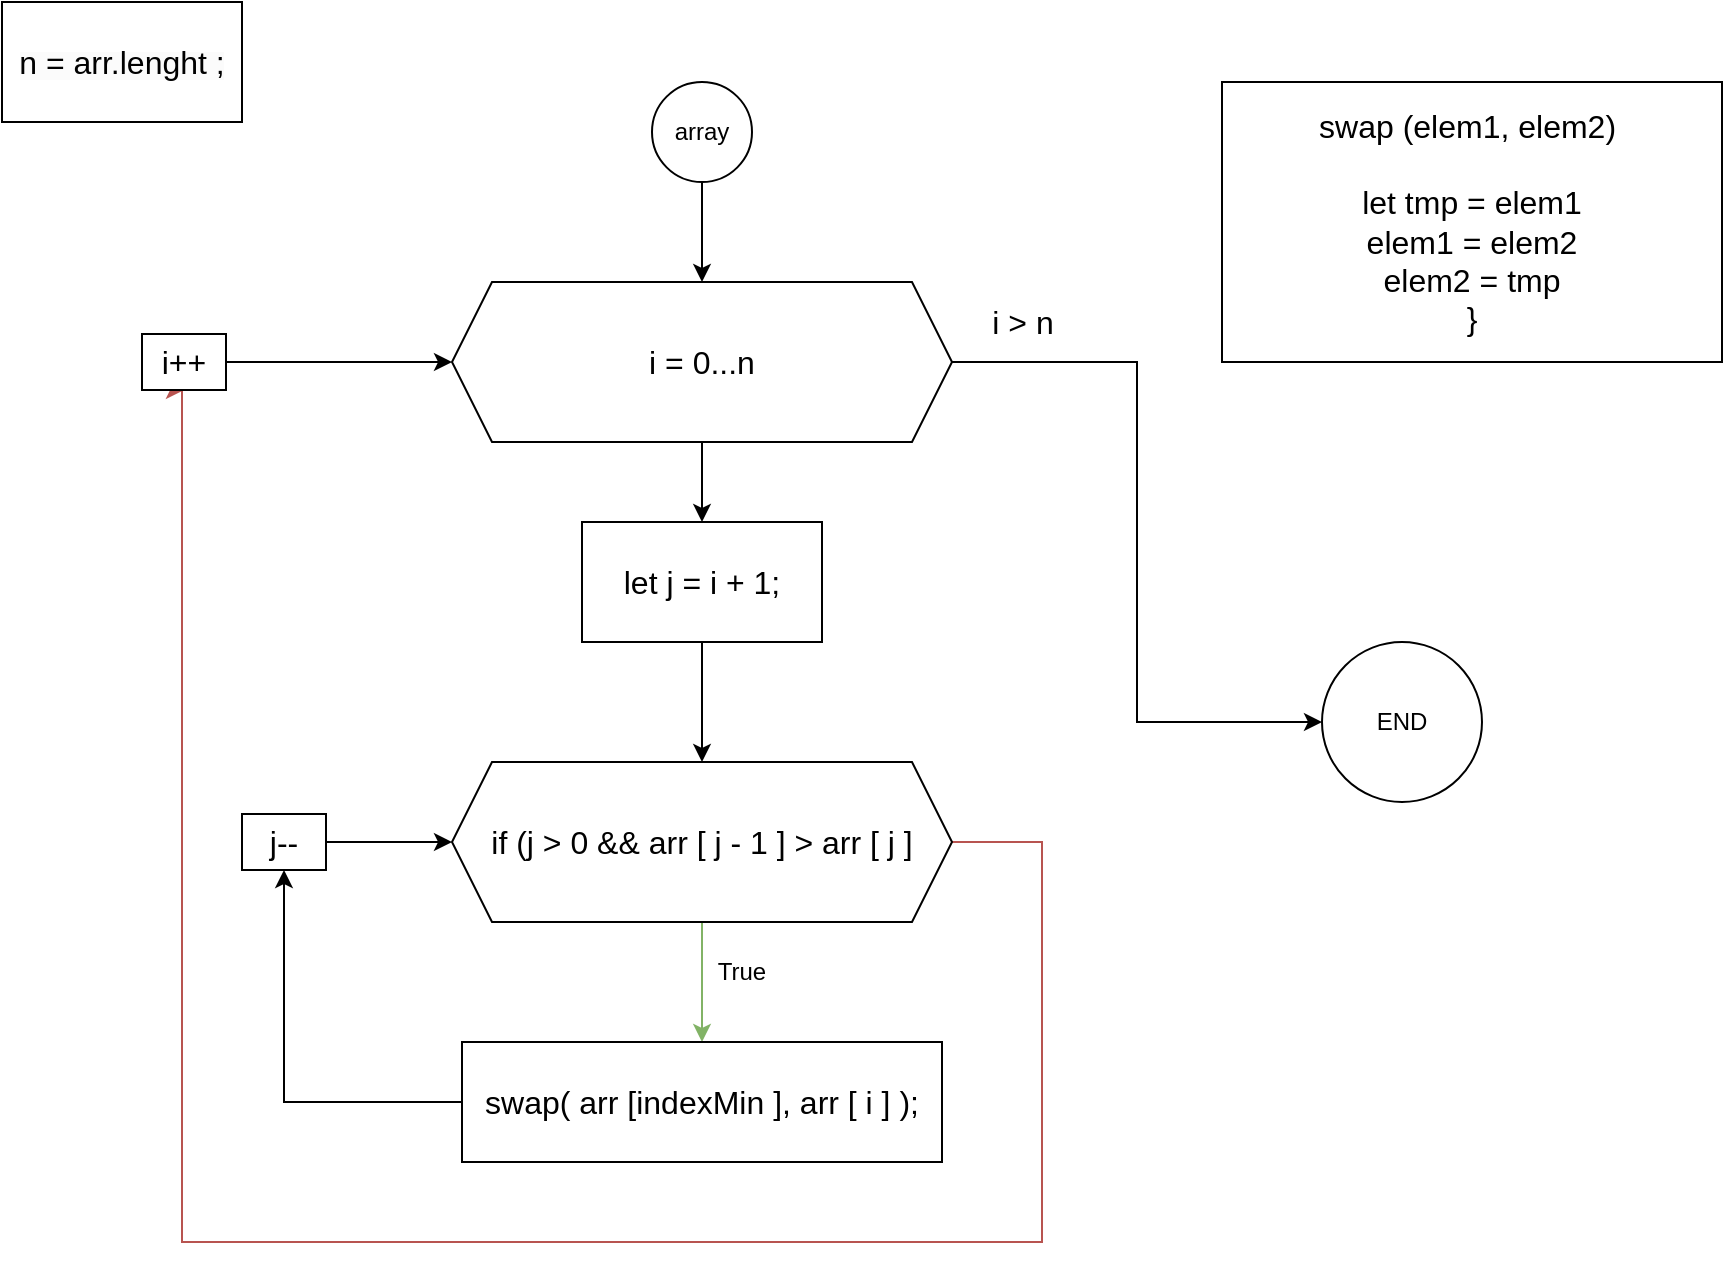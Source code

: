 <mxfile version="20.8.16" type="device"><diagram name="Page-1" id="5Ge_WHd2XQlD2_oJV5_d"><mxGraphModel dx="927" dy="978" grid="1" gridSize="10" guides="1" tooltips="1" connect="1" arrows="1" fold="1" page="1" pageScale="1" pageWidth="700" pageHeight="1000" math="0" shadow="0"><root><mxCell id="0"/><mxCell id="1" parent="0"/><mxCell id="tasrW_ICbHL22Nf1-ixn-5" value="" style="edgeStyle=orthogonalEdgeStyle;rounded=0;orthogonalLoop=1;jettySize=auto;html=1;" edge="1" parent="1" source="tasrW_ICbHL22Nf1-ixn-2" target="tasrW_ICbHL22Nf1-ixn-4"><mxGeometry relative="1" as="geometry"/></mxCell><mxCell id="tasrW_ICbHL22Nf1-ixn-2" value="array" style="ellipse;whiteSpace=wrap;html=1;aspect=fixed;strokeWidth=1;labelBackgroundColor=none;" vertex="1" parent="1"><mxGeometry x="325" y="40" width="50" height="50" as="geometry"/></mxCell><mxCell id="tasrW_ICbHL22Nf1-ixn-3" value="&lt;span style=&quot;color: rgb(0, 0, 0); font-family: Helvetica; font-style: normal; font-variant-ligatures: normal; font-variant-caps: normal; font-weight: 400; letter-spacing: normal; orphans: 2; text-align: center; text-indent: 0px; text-transform: none; widows: 2; word-spacing: 0px; -webkit-text-stroke-width: 0px; background-color: rgb(251, 251, 251); text-decoration-thickness: initial; text-decoration-style: initial; text-decoration-color: initial; float: none; display: inline !important;&quot;&gt;&lt;font style=&quot;font-size: 16px;&quot;&gt;n = arr.lenght ;&lt;/font&gt;&lt;/span&gt;" style="rounded=0;whiteSpace=wrap;html=1;" vertex="1" parent="1"><mxGeometry width="120" height="60" as="geometry"/></mxCell><mxCell id="tasrW_ICbHL22Nf1-ixn-7" value="" style="edgeStyle=orthogonalEdgeStyle;rounded=0;orthogonalLoop=1;jettySize=auto;html=1;" edge="1" parent="1" source="tasrW_ICbHL22Nf1-ixn-4" target="tasrW_ICbHL22Nf1-ixn-6"><mxGeometry relative="1" as="geometry"/></mxCell><mxCell id="tasrW_ICbHL22Nf1-ixn-22" style="edgeStyle=orthogonalEdgeStyle;rounded=0;orthogonalLoop=1;jettySize=auto;html=1;entryX=0;entryY=0.5;entryDx=0;entryDy=0;fontSize=16;" edge="1" parent="1" source="tasrW_ICbHL22Nf1-ixn-4" target="tasrW_ICbHL22Nf1-ixn-21"><mxGeometry relative="1" as="geometry"/></mxCell><mxCell id="tasrW_ICbHL22Nf1-ixn-4" value="&lt;font style=&quot;font-size: 16px;&quot;&gt;i = 0...n&lt;/font&gt;" style="shape=hexagon;perimeter=hexagonPerimeter2;whiteSpace=wrap;html=1;fixedSize=1;strokeWidth=1;labelBackgroundColor=none;" vertex="1" parent="1"><mxGeometry x="225" y="140" width="250" height="80" as="geometry"/></mxCell><mxCell id="tasrW_ICbHL22Nf1-ixn-10" value="" style="edgeStyle=orthogonalEdgeStyle;rounded=0;orthogonalLoop=1;jettySize=auto;html=1;" edge="1" parent="1" source="tasrW_ICbHL22Nf1-ixn-6" target="tasrW_ICbHL22Nf1-ixn-9"><mxGeometry relative="1" as="geometry"/></mxCell><mxCell id="tasrW_ICbHL22Nf1-ixn-6" value="&lt;font style=&quot;font-size: 16px;&quot;&gt;let j = i + 1;&lt;/font&gt;" style="rounded=0;whiteSpace=wrap;html=1;" vertex="1" parent="1"><mxGeometry x="290" y="260" width="120" height="60" as="geometry"/></mxCell><mxCell id="tasrW_ICbHL22Nf1-ixn-14" value="" style="edgeStyle=orthogonalEdgeStyle;rounded=0;orthogonalLoop=1;jettySize=auto;html=1;fontSize=16;fillColor=#d5e8d4;strokeColor=#82b366;" edge="1" parent="1" source="tasrW_ICbHL22Nf1-ixn-9" target="tasrW_ICbHL22Nf1-ixn-12"><mxGeometry relative="1" as="geometry"/></mxCell><mxCell id="tasrW_ICbHL22Nf1-ixn-19" style="edgeStyle=orthogonalEdgeStyle;rounded=0;orthogonalLoop=1;jettySize=auto;html=1;fontSize=16;exitX=1;exitY=0.5;exitDx=0;exitDy=0;entryX=0.5;entryY=1;entryDx=0;entryDy=0;fillColor=#f8cecc;strokeColor=#b85450;" edge="1" parent="1" source="tasrW_ICbHL22Nf1-ixn-9" target="tasrW_ICbHL22Nf1-ixn-13"><mxGeometry relative="1" as="geometry"><mxPoint x="70" y="590" as="targetPoint"/><Array as="points"><mxPoint x="520" y="420"/><mxPoint x="520" y="620"/><mxPoint x="90" y="620"/></Array></mxGeometry></mxCell><mxCell id="tasrW_ICbHL22Nf1-ixn-9" value="&lt;font style=&quot;font-size: 16px;&quot;&gt;if (j &amp;gt; 0 &amp;amp;&amp;amp; arr [ j - 1 ] &amp;gt; arr [ j ]&lt;/font&gt;" style="shape=hexagon;perimeter=hexagonPerimeter2;whiteSpace=wrap;html=1;fixedSize=1;strokeWidth=1;labelBackgroundColor=none;" vertex="1" parent="1"><mxGeometry x="225" y="380" width="250" height="80" as="geometry"/></mxCell><mxCell id="tasrW_ICbHL22Nf1-ixn-11" value="&lt;font style=&quot;font-size: 16px;&quot;&gt;swap (elem1, elem2)&amp;nbsp;&lt;br&gt;&lt;br&gt;let tmp = elem1&lt;br&gt;elem1 = elem2&lt;br&gt;elem2 = tmp&lt;br&gt;}&lt;br&gt;&lt;/font&gt;" style="rounded=0;whiteSpace=wrap;html=1;" vertex="1" parent="1"><mxGeometry x="610" y="40" width="250" height="140" as="geometry"/></mxCell><mxCell id="tasrW_ICbHL22Nf1-ixn-15" style="edgeStyle=orthogonalEdgeStyle;rounded=0;orthogonalLoop=1;jettySize=auto;html=1;fontSize=16;entryX=0.5;entryY=1;entryDx=0;entryDy=0;" edge="1" parent="1" source="tasrW_ICbHL22Nf1-ixn-12" target="tasrW_ICbHL22Nf1-ixn-16"><mxGeometry relative="1" as="geometry"><mxPoint x="90" y="350" as="targetPoint"/></mxGeometry></mxCell><mxCell id="tasrW_ICbHL22Nf1-ixn-12" value="&lt;font style=&quot;font-size: 16px;&quot;&gt;swap( arr [indexMin ], arr [ i ] );&lt;/font&gt;" style="rounded=0;whiteSpace=wrap;html=1;" vertex="1" parent="1"><mxGeometry x="230" y="520" width="240" height="60" as="geometry"/></mxCell><mxCell id="tasrW_ICbHL22Nf1-ixn-20" value="" style="edgeStyle=orthogonalEdgeStyle;rounded=0;orthogonalLoop=1;jettySize=auto;html=1;fontSize=16;" edge="1" parent="1" source="tasrW_ICbHL22Nf1-ixn-13" target="tasrW_ICbHL22Nf1-ixn-4"><mxGeometry relative="1" as="geometry"/></mxCell><mxCell id="tasrW_ICbHL22Nf1-ixn-13" value="&lt;font style=&quot;font-size: 16px;&quot;&gt;i++&lt;/font&gt;" style="rounded=0;whiteSpace=wrap;html=1;" vertex="1" parent="1"><mxGeometry x="70" y="166" width="42" height="28" as="geometry"/></mxCell><mxCell id="tasrW_ICbHL22Nf1-ixn-17" value="" style="edgeStyle=orthogonalEdgeStyle;rounded=0;orthogonalLoop=1;jettySize=auto;html=1;fontSize=16;" edge="1" parent="1" source="tasrW_ICbHL22Nf1-ixn-16" target="tasrW_ICbHL22Nf1-ixn-9"><mxGeometry relative="1" as="geometry"/></mxCell><mxCell id="tasrW_ICbHL22Nf1-ixn-16" value="&lt;span style=&quot;font-size: 16px;&quot;&gt;j--&lt;/span&gt;" style="rounded=0;whiteSpace=wrap;html=1;" vertex="1" parent="1"><mxGeometry x="120" y="406" width="42" height="28" as="geometry"/></mxCell><mxCell id="tasrW_ICbHL22Nf1-ixn-18" value="True" style="text;html=1;strokeColor=none;fillColor=none;align=center;verticalAlign=middle;whiteSpace=wrap;rounded=0;" vertex="1" parent="1"><mxGeometry x="340" y="470" width="60" height="30" as="geometry"/></mxCell><mxCell id="tasrW_ICbHL22Nf1-ixn-21" value="END" style="ellipse;whiteSpace=wrap;html=1;aspect=fixed;" vertex="1" parent="1"><mxGeometry x="660" y="320" width="80" height="80" as="geometry"/></mxCell><mxCell id="tasrW_ICbHL22Nf1-ixn-23" value="i &amp;gt; n" style="text;html=1;align=center;verticalAlign=middle;resizable=0;points=[];autosize=1;strokeColor=none;fillColor=none;fontSize=16;" vertex="1" parent="1"><mxGeometry x="485" y="145" width="50" height="30" as="geometry"/></mxCell></root></mxGraphModel></diagram></mxfile>